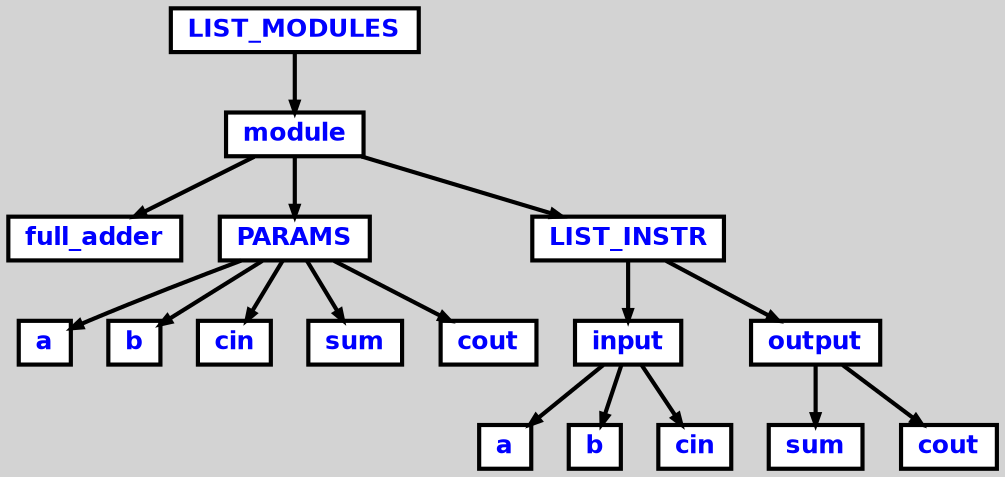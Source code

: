 digraph {

	ordering=out;
	ranksep=.4;
	bgcolor="lightgrey"; node [shape=box, fixedsize=false, fontsize=12, fontname="Helvetica-bold", fontcolor="blue"
		width=.25, height=.25, color="black", fillcolor="white", style="filled, solid, bold"];
	edge [arrowsize=.5, color="black", style="bold"]

  n0 [label="LIST_MODULES"];
  n1 [label="module"];
  n1 [label="module"];
  n2 [label="full_adder"];
  n3 [label="PARAMS"];
  n3 [label="PARAMS"];
  n4 [label="a"];
  n5 [label="b"];
  n6 [label="cin"];
  n7 [label="sum"];
  n8 [label="cout"];
  n9 [label="LIST_INSTR"];
  n9 [label="LIST_INSTR"];
  n10 [label="input"];
  n10 [label="input"];
  n11 [label="a"];
  n12 [label="b"];
  n13 [label="cin"];
  n14 [label="output"];
  n14 [label="output"];
  n15 [label="sum"];
  n16 [label="cout"];

  n0 -> n1 // "LIST_MODULES" -> "module"
  n1 -> n2 // "module" -> "full_adder"
  n1 -> n3 // "module" -> "PARAMS"
  n3 -> n4 // "PARAMS" -> "a"
  n3 -> n5 // "PARAMS" -> "b"
  n3 -> n6 // "PARAMS" -> "cin"
  n3 -> n7 // "PARAMS" -> "sum"
  n3 -> n8 // "PARAMS" -> "cout"
  n1 -> n9 // "module" -> "LIST_INSTR"
  n9 -> n10 // "LIST_INSTR" -> "input"
  n10 -> n11 // "input" -> "a"
  n10 -> n12 // "input" -> "b"
  n10 -> n13 // "input" -> "cin"
  n9 -> n14 // "LIST_INSTR" -> "output"
  n14 -> n15 // "output" -> "sum"
  n14 -> n16 // "output" -> "cout"

}

